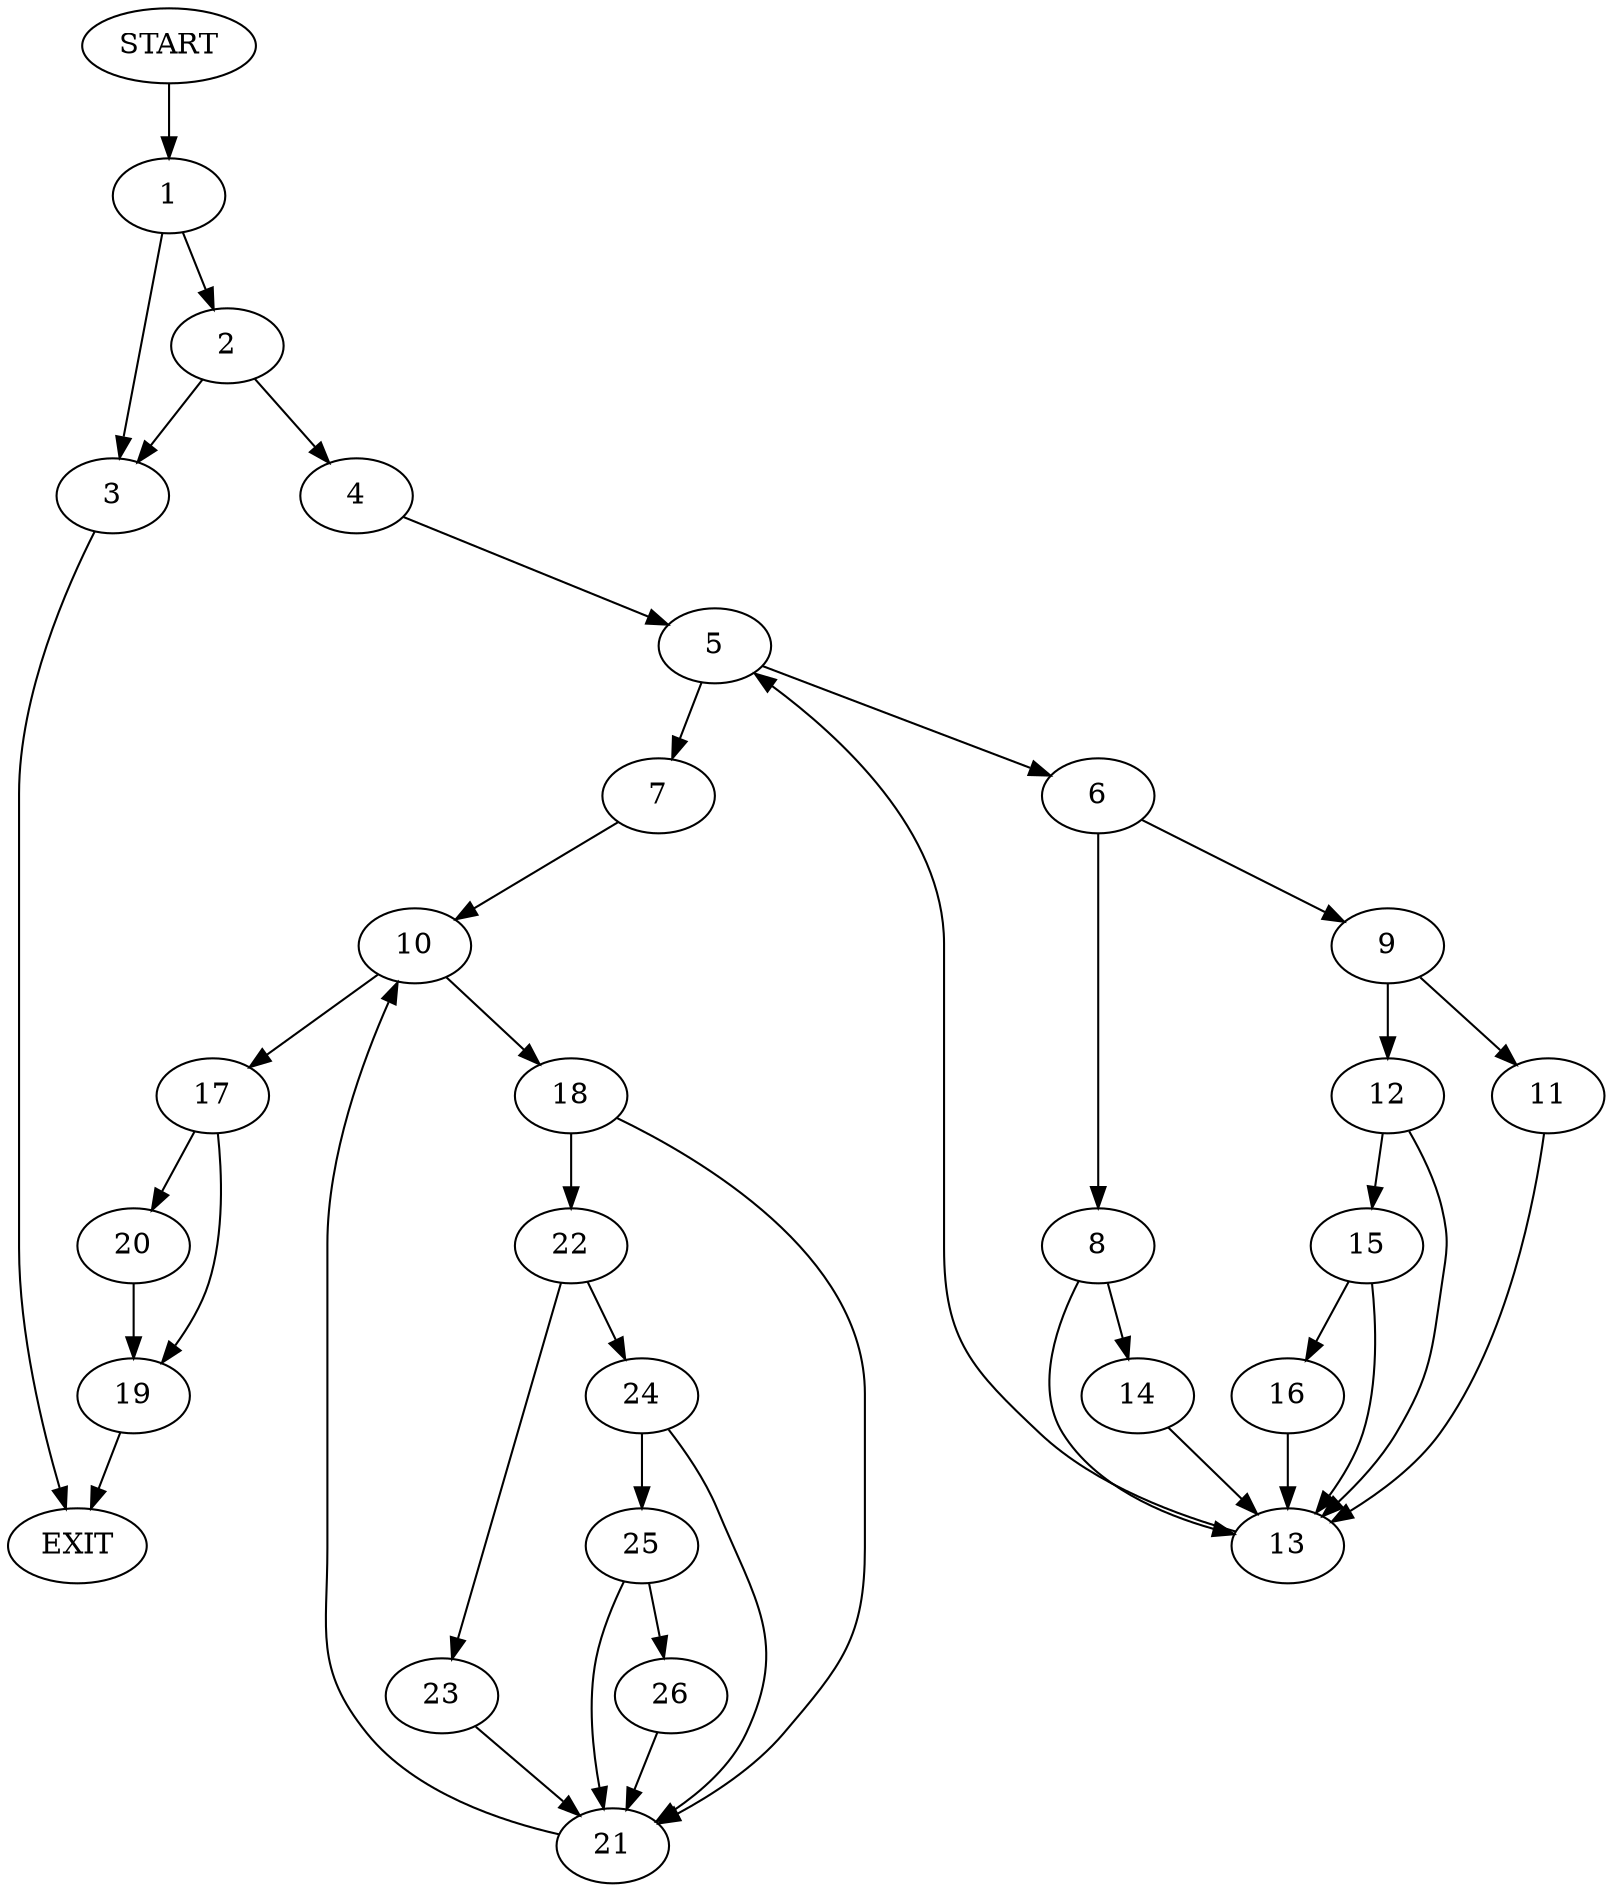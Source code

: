 digraph {
0 [label="START"]
27 [label="EXIT"]
0 -> 1
1 -> 2
1 -> 3
2 -> 3
2 -> 4
3 -> 27
4 -> 5
5 -> 6
5 -> 7
6 -> 8
6 -> 9
7 -> 10
9 -> 11
9 -> 12
8 -> 13
8 -> 14
13 -> 5
14 -> 13
12 -> 15
12 -> 13
11 -> 13
15 -> 13
15 -> 16
16 -> 13
10 -> 17
10 -> 18
17 -> 19
17 -> 20
18 -> 21
18 -> 22
21 -> 10
22 -> 23
22 -> 24
24 -> 25
24 -> 21
23 -> 21
25 -> 21
25 -> 26
26 -> 21
20 -> 19
19 -> 27
}
